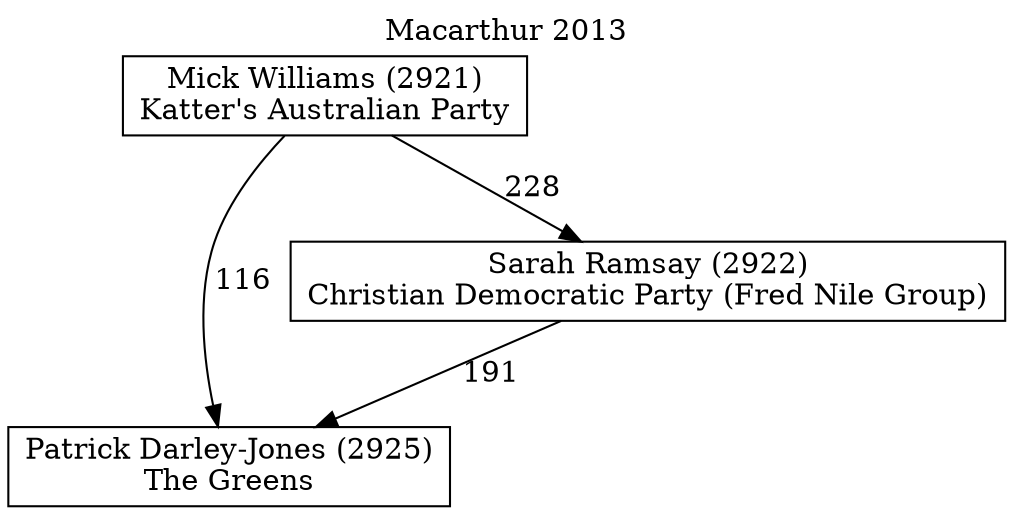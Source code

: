 // House preference flow
digraph "Patrick Darley-Jones (2925)_Macarthur_2013" {
	graph [label="Macarthur 2013" labelloc=t mclimit=10]
	node [shape=box]
	"Mick Williams (2921)" [label="Mick Williams (2921)
Katter's Australian Party"]
	"Patrick Darley-Jones (2925)" [label="Patrick Darley-Jones (2925)
The Greens"]
	"Sarah Ramsay (2922)" [label="Sarah Ramsay (2922)
Christian Democratic Party (Fred Nile Group)"]
	"Mick Williams (2921)" -> "Patrick Darley-Jones (2925)" [label=116]
	"Mick Williams (2921)" -> "Sarah Ramsay (2922)" [label=228]
	"Sarah Ramsay (2922)" -> "Patrick Darley-Jones (2925)" [label=191]
}
